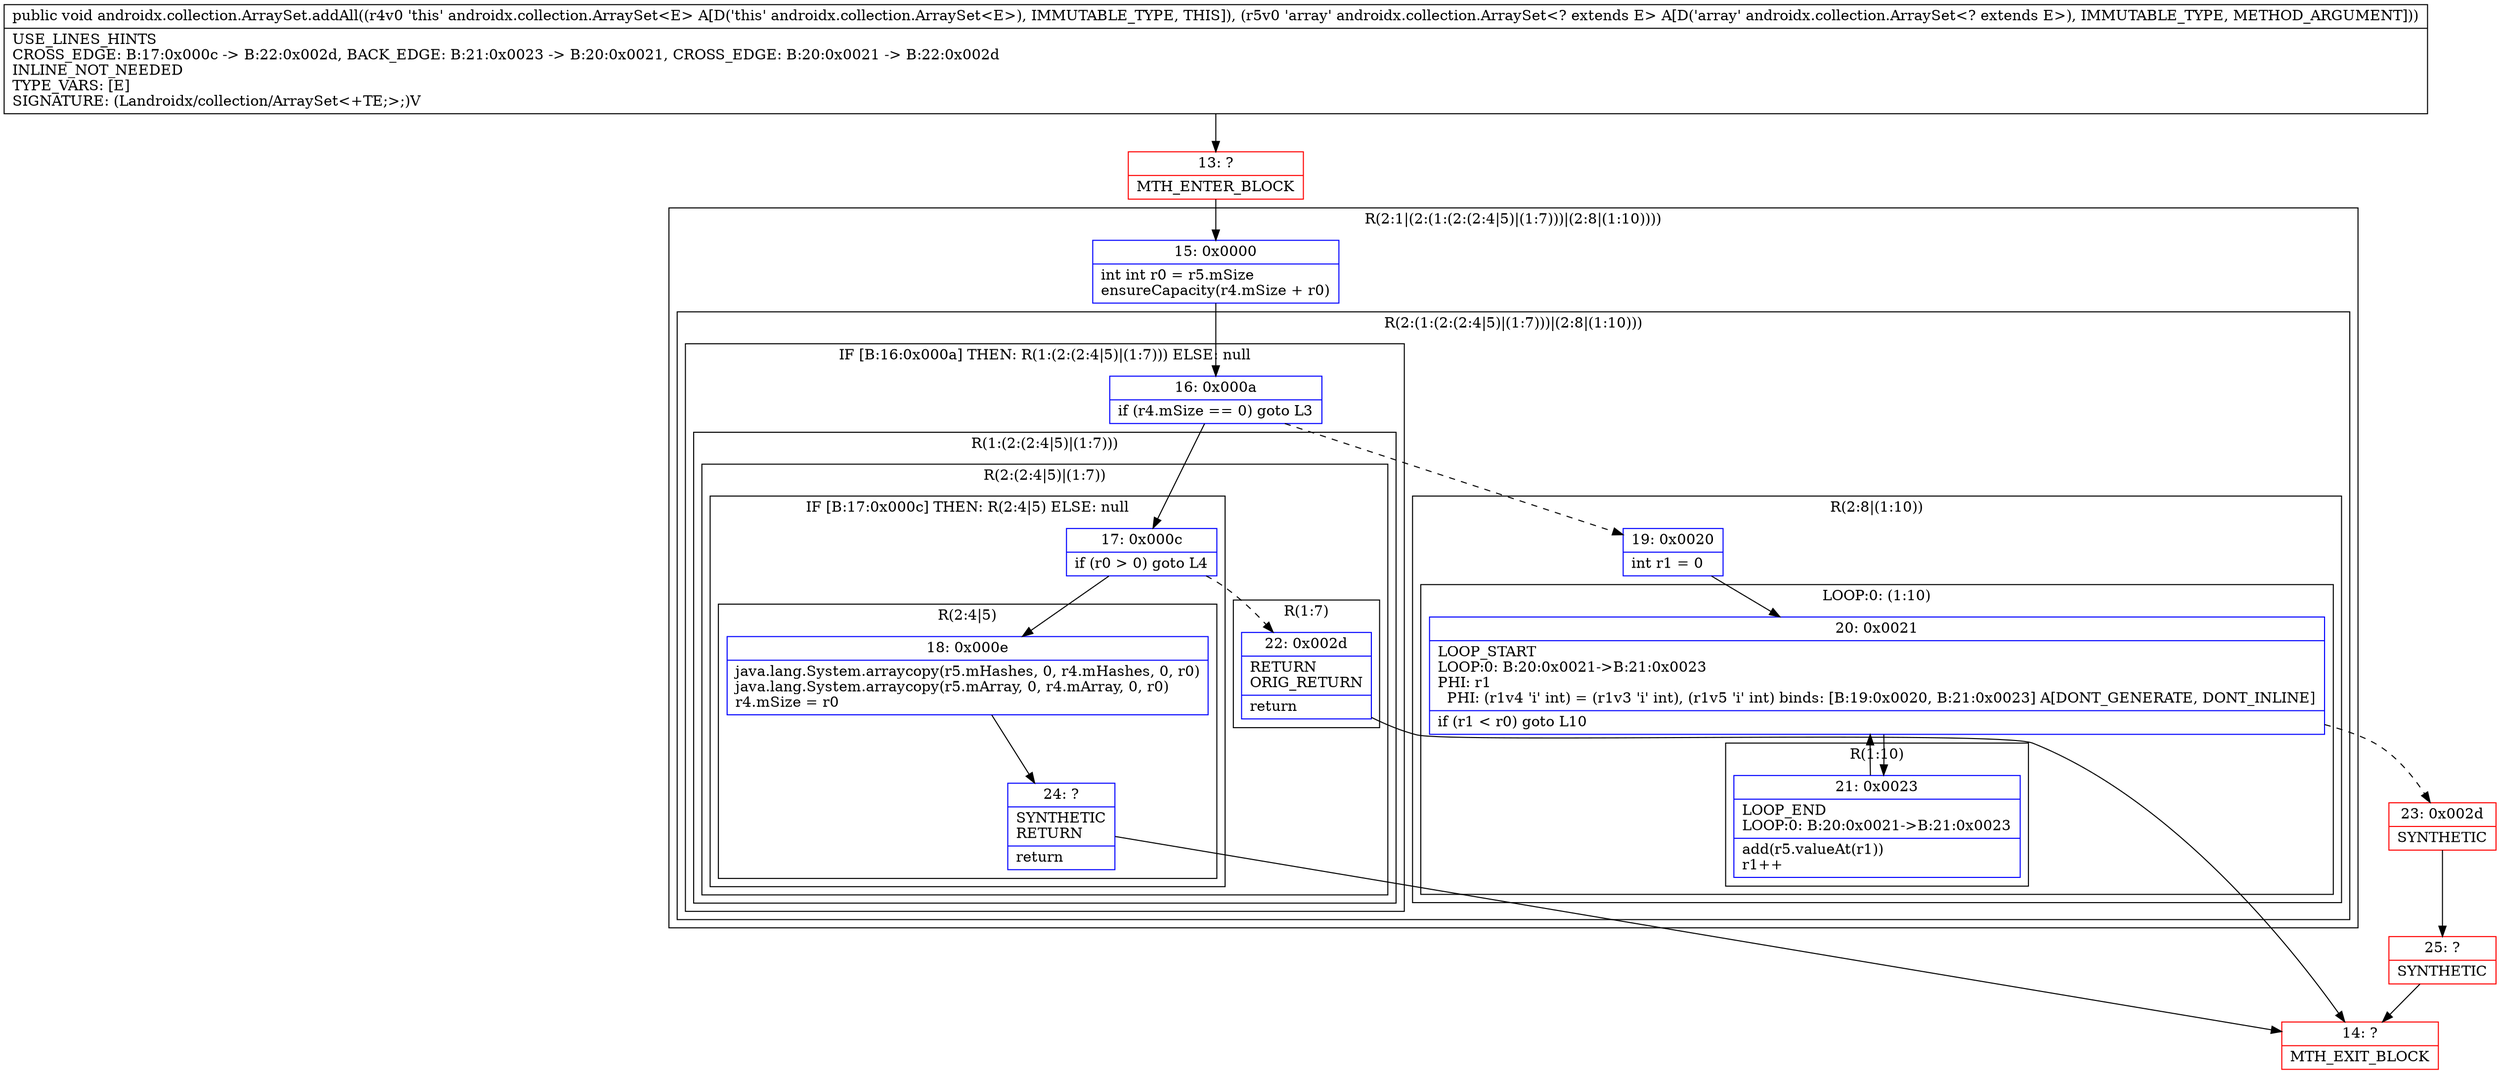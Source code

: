 digraph "CFG forandroidx.collection.ArraySet.addAll(Landroidx\/collection\/ArraySet;)V" {
subgraph cluster_Region_1715826017 {
label = "R(2:1|(2:(1:(2:(2:4|5)|(1:7)))|(2:8|(1:10))))";
node [shape=record,color=blue];
Node_15 [shape=record,label="{15\:\ 0x0000|int int r0 = r5.mSize\lensureCapacity(r4.mSize + r0)\l}"];
subgraph cluster_Region_736130813 {
label = "R(2:(1:(2:(2:4|5)|(1:7)))|(2:8|(1:10)))";
node [shape=record,color=blue];
subgraph cluster_IfRegion_845480230 {
label = "IF [B:16:0x000a] THEN: R(1:(2:(2:4|5)|(1:7))) ELSE: null";
node [shape=record,color=blue];
Node_16 [shape=record,label="{16\:\ 0x000a|if (r4.mSize == 0) goto L3\l}"];
subgraph cluster_Region_1050473456 {
label = "R(1:(2:(2:4|5)|(1:7)))";
node [shape=record,color=blue];
subgraph cluster_Region_538404000 {
label = "R(2:(2:4|5)|(1:7))";
node [shape=record,color=blue];
subgraph cluster_IfRegion_1960356273 {
label = "IF [B:17:0x000c] THEN: R(2:4|5) ELSE: null";
node [shape=record,color=blue];
Node_17 [shape=record,label="{17\:\ 0x000c|if (r0 \> 0) goto L4\l}"];
subgraph cluster_Region_1380452509 {
label = "R(2:4|5)";
node [shape=record,color=blue];
Node_18 [shape=record,label="{18\:\ 0x000e|java.lang.System.arraycopy(r5.mHashes, 0, r4.mHashes, 0, r0)\ljava.lang.System.arraycopy(r5.mArray, 0, r4.mArray, 0, r0)\lr4.mSize = r0\l}"];
Node_24 [shape=record,label="{24\:\ ?|SYNTHETIC\lRETURN\l|return\l}"];
}
}
subgraph cluster_Region_141076929 {
label = "R(1:7)";
node [shape=record,color=blue];
Node_22 [shape=record,label="{22\:\ 0x002d|RETURN\lORIG_RETURN\l|return\l}"];
}
}
}
}
subgraph cluster_Region_418093288 {
label = "R(2:8|(1:10))";
node [shape=record,color=blue];
Node_19 [shape=record,label="{19\:\ 0x0020|int r1 = 0\l}"];
subgraph cluster_LoopRegion_1435027805 {
label = "LOOP:0: (1:10)";
node [shape=record,color=blue];
Node_20 [shape=record,label="{20\:\ 0x0021|LOOP_START\lLOOP:0: B:20:0x0021\-\>B:21:0x0023\lPHI: r1 \l  PHI: (r1v4 'i' int) = (r1v3 'i' int), (r1v5 'i' int) binds: [B:19:0x0020, B:21:0x0023] A[DONT_GENERATE, DONT_INLINE]\l|if (r1 \< r0) goto L10\l}"];
subgraph cluster_Region_693059429 {
label = "R(1:10)";
node [shape=record,color=blue];
Node_21 [shape=record,label="{21\:\ 0x0023|LOOP_END\lLOOP:0: B:20:0x0021\-\>B:21:0x0023\l|add(r5.valueAt(r1))\lr1++\l}"];
}
}
}
}
}
Node_13 [shape=record,color=red,label="{13\:\ ?|MTH_ENTER_BLOCK\l}"];
Node_14 [shape=record,color=red,label="{14\:\ ?|MTH_EXIT_BLOCK\l}"];
Node_23 [shape=record,color=red,label="{23\:\ 0x002d|SYNTHETIC\l}"];
Node_25 [shape=record,color=red,label="{25\:\ ?|SYNTHETIC\l}"];
MethodNode[shape=record,label="{public void androidx.collection.ArraySet.addAll((r4v0 'this' androidx.collection.ArraySet\<E\> A[D('this' androidx.collection.ArraySet\<E\>), IMMUTABLE_TYPE, THIS]), (r5v0 'array' androidx.collection.ArraySet\<? extends E\> A[D('array' androidx.collection.ArraySet\<? extends E\>), IMMUTABLE_TYPE, METHOD_ARGUMENT]))  | USE_LINES_HINTS\lCROSS_EDGE: B:17:0x000c \-\> B:22:0x002d, BACK_EDGE: B:21:0x0023 \-\> B:20:0x0021, CROSS_EDGE: B:20:0x0021 \-\> B:22:0x002d\lINLINE_NOT_NEEDED\lTYPE_VARS: [E]\lSIGNATURE: (Landroidx\/collection\/ArraySet\<+TE;\>;)V\l}"];
MethodNode -> Node_13;Node_15 -> Node_16;
Node_16 -> Node_17;
Node_16 -> Node_19[style=dashed];
Node_17 -> Node_18;
Node_17 -> Node_22[style=dashed];
Node_18 -> Node_24;
Node_24 -> Node_14;
Node_22 -> Node_14;
Node_19 -> Node_20;
Node_20 -> Node_21;
Node_20 -> Node_23[style=dashed];
Node_21 -> Node_20;
Node_13 -> Node_15;
Node_23 -> Node_25;
Node_25 -> Node_14;
}

